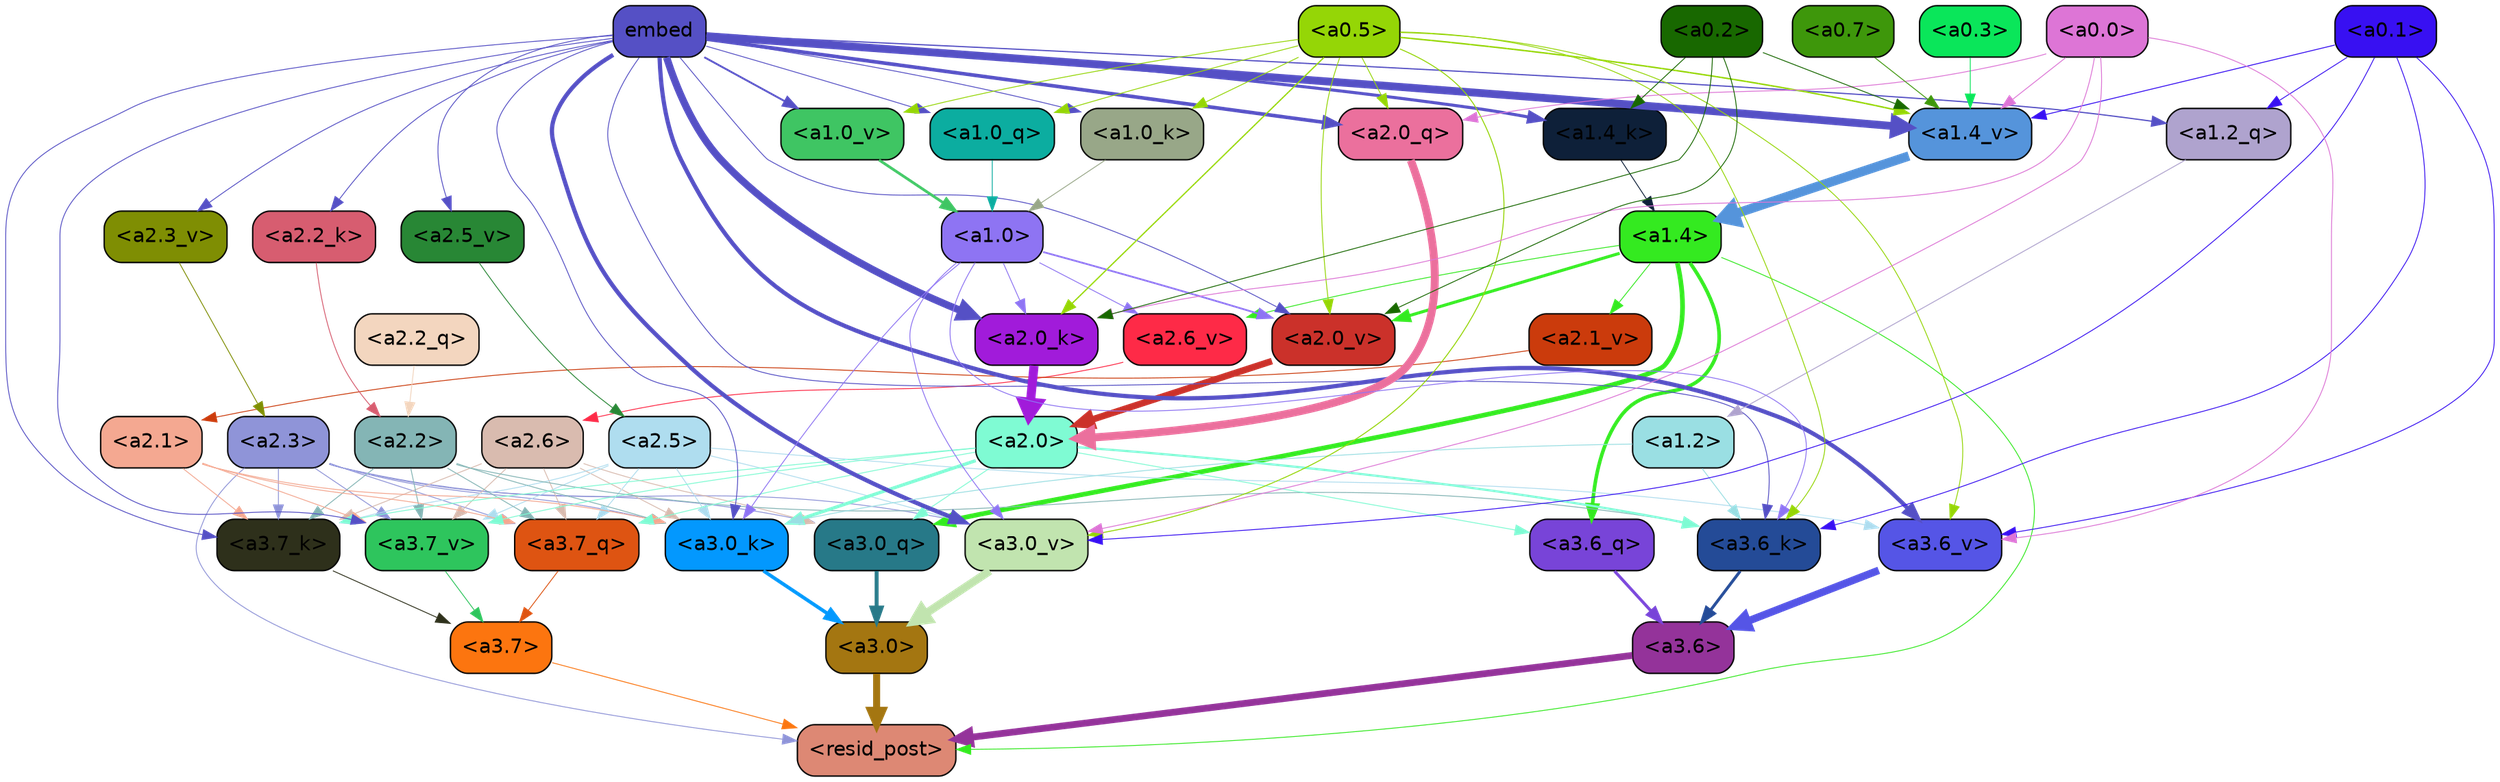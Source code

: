 strict digraph "" {
	graph [bgcolor=transparent,
		layout=dot,
		overlap=false,
		splines=true
	];
	"<a3.7>"	[color=black,
		fillcolor="#fc750f",
		fontname=Helvetica,
		shape=box,
		style="filled, rounded"];
	"<resid_post>"	[color=black,
		fillcolor="#dd8874",
		fontname=Helvetica,
		shape=box,
		style="filled, rounded"];
	"<a3.7>" -> "<resid_post>"	[color="#fc750f",
		penwidth=0.6];
	"<a3.6>"	[color=black,
		fillcolor="#94339a",
		fontname=Helvetica,
		shape=box,
		style="filled, rounded"];
	"<a3.6>" -> "<resid_post>"	[color="#94339a",
		penwidth=4.753257989883423];
	"<a3.0>"	[color=black,
		fillcolor="#a47611",
		fontname=Helvetica,
		shape=box,
		style="filled, rounded"];
	"<a3.0>" -> "<resid_post>"	[color="#a47611",
		penwidth=4.90053927898407];
	"<a2.3>"	[color=black,
		fillcolor="#8f94d8",
		fontname=Helvetica,
		shape=box,
		style="filled, rounded"];
	"<a2.3>" -> "<resid_post>"	[color="#8f94d8",
		penwidth=0.6];
	"<a3.7_q>"	[color=black,
		fillcolor="#de5412",
		fontname=Helvetica,
		shape=box,
		style="filled, rounded"];
	"<a2.3>" -> "<a3.7_q>"	[color="#8f94d8",
		penwidth=0.6];
	"<a3.0_q>"	[color=black,
		fillcolor="#277988",
		fontname=Helvetica,
		shape=box,
		style="filled, rounded"];
	"<a2.3>" -> "<a3.0_q>"	[color="#8f94d8",
		penwidth=0.6];
	"<a3.7_k>"	[color=black,
		fillcolor="#2e301b",
		fontname=Helvetica,
		shape=box,
		style="filled, rounded"];
	"<a2.3>" -> "<a3.7_k>"	[color="#8f94d8",
		penwidth=0.6];
	"<a3.0_k>"	[color=black,
		fillcolor="#0398fe",
		fontname=Helvetica,
		shape=box,
		style="filled, rounded"];
	"<a2.3>" -> "<a3.0_k>"	[color="#8f94d8",
		penwidth=0.6];
	"<a3.7_v>"	[color=black,
		fillcolor="#2ec55d",
		fontname=Helvetica,
		shape=box,
		style="filled, rounded"];
	"<a2.3>" -> "<a3.7_v>"	[color="#8f94d8",
		penwidth=0.6];
	"<a3.0_v>"	[color=black,
		fillcolor="#c1e4af",
		fontname=Helvetica,
		shape=box,
		style="filled, rounded"];
	"<a2.3>" -> "<a3.0_v>"	[color="#8f94d8",
		penwidth=0.6];
	"<a1.4>"	[color=black,
		fillcolor="#34ea20",
		fontname=Helvetica,
		shape=box,
		style="filled, rounded"];
	"<a1.4>" -> "<resid_post>"	[color="#34ea20",
		penwidth=0.6];
	"<a3.6_q>"	[color=black,
		fillcolor="#7844d8",
		fontname=Helvetica,
		shape=box,
		style="filled, rounded"];
	"<a1.4>" -> "<a3.6_q>"	[color="#34ea20",
		penwidth=2.5149343013763428];
	"<a1.4>" -> "<a3.0_q>"	[color="#34ea20",
		penwidth=3.2760138511657715];
	"<a2.6_v>"	[color=black,
		fillcolor="#fe2a47",
		fontname=Helvetica,
		shape=box,
		style="filled, rounded"];
	"<a1.4>" -> "<a2.6_v>"	[color="#34ea20",
		penwidth=0.6];
	"<a2.1_v>"	[color=black,
		fillcolor="#cb3b0c",
		fontname=Helvetica,
		shape=box,
		style="filled, rounded"];
	"<a1.4>" -> "<a2.1_v>"	[color="#34ea20",
		penwidth=0.6];
	"<a2.0_v>"	[color=black,
		fillcolor="#cb312a",
		fontname=Helvetica,
		shape=box,
		style="filled, rounded"];
	"<a1.4>" -> "<a2.0_v>"	[color="#34ea20",
		penwidth=2.0870713144540787];
	"<a3.7_q>" -> "<a3.7>"	[color="#de5412",
		penwidth=0.6];
	"<a3.6_q>" -> "<a3.6>"	[color="#7844d8",
		penwidth=2.091020345687866];
	"<a3.0_q>" -> "<a3.0>"	[color="#277988",
		penwidth=2.7421876192092896];
	"<a3.7_k>" -> "<a3.7>"	[color="#2e301b",
		penwidth=0.6];
	"<a3.6_k>"	[color=black,
		fillcolor="#244b97",
		fontname=Helvetica,
		shape=box,
		style="filled, rounded"];
	"<a3.6_k>" -> "<a3.6>"	[color="#244b97",
		penwidth=2.048597991466522];
	"<a3.0_k>" -> "<a3.0>"	[color="#0398fe",
		penwidth=2.476402521133423];
	"<a3.7_v>" -> "<a3.7>"	[color="#2ec55d",
		penwidth=0.6];
	"<a3.6_v>"	[color=black,
		fillcolor="#5555e6",
		fontname=Helvetica,
		shape=box,
		style="filled, rounded"];
	"<a3.6_v>" -> "<a3.6>"	[color="#5555e6",
		penwidth=5.2550448179244995];
	"<a3.0_v>" -> "<a3.0>"	[color="#c1e4af",
		penwidth=5.652270674705505];
	"<a2.6>"	[color=black,
		fillcolor="#d9bbaf",
		fontname=Helvetica,
		shape=box,
		style="filled, rounded"];
	"<a2.6>" -> "<a3.7_q>"	[color="#d9bbaf",
		penwidth=0.6];
	"<a2.6>" -> "<a3.0_q>"	[color="#d9bbaf",
		penwidth=0.6];
	"<a2.6>" -> "<a3.7_k>"	[color="#d9bbaf",
		penwidth=0.6];
	"<a2.6>" -> "<a3.0_k>"	[color="#d9bbaf",
		penwidth=0.6];
	"<a2.6>" -> "<a3.7_v>"	[color="#d9bbaf",
		penwidth=0.6];
	"<a2.5>"	[color=black,
		fillcolor="#afddef",
		fontname=Helvetica,
		shape=box,
		style="filled, rounded"];
	"<a2.5>" -> "<a3.7_q>"	[color="#afddef",
		penwidth=0.6];
	"<a2.5>" -> "<a3.7_k>"	[color="#afddef",
		penwidth=0.6];
	"<a2.5>" -> "<a3.0_k>"	[color="#afddef",
		penwidth=0.6];
	"<a2.5>" -> "<a3.7_v>"	[color="#afddef",
		penwidth=0.6];
	"<a2.5>" -> "<a3.6_v>"	[color="#afddef",
		penwidth=0.6];
	"<a2.5>" -> "<a3.0_v>"	[color="#afddef",
		penwidth=0.6];
	"<a2.2>"	[color=black,
		fillcolor="#84b5b5",
		fontname=Helvetica,
		shape=box,
		style="filled, rounded"];
	"<a2.2>" -> "<a3.7_q>"	[color="#84b5b5",
		penwidth=0.6];
	"<a2.2>" -> "<a3.7_k>"	[color="#84b5b5",
		penwidth=0.6];
	"<a2.2>" -> "<a3.6_k>"	[color="#84b5b5",
		penwidth=0.6];
	"<a2.2>" -> "<a3.0_k>"	[color="#84b5b5",
		penwidth=0.6];
	"<a2.2>" -> "<a3.7_v>"	[color="#84b5b5",
		penwidth=0.6];
	"<a2.1>"	[color=black,
		fillcolor="#f4a891",
		fontname=Helvetica,
		shape=box,
		style="filled, rounded"];
	"<a2.1>" -> "<a3.7_q>"	[color="#f4a891",
		penwidth=0.6];
	"<a2.1>" -> "<a3.7_k>"	[color="#f4a891",
		penwidth=0.6];
	"<a2.1>" -> "<a3.0_k>"	[color="#f4a891",
		penwidth=0.6];
	"<a2.1>" -> "<a3.7_v>"	[color="#f4a891",
		penwidth=0.6];
	"<a2.0>"	[color=black,
		fillcolor="#7ffbd3",
		fontname=Helvetica,
		shape=box,
		style="filled, rounded"];
	"<a2.0>" -> "<a3.7_q>"	[color="#7ffbd3",
		penwidth=0.6];
	"<a2.0>" -> "<a3.6_q>"	[color="#7ffbd3",
		penwidth=0.6];
	"<a2.0>" -> "<a3.0_q>"	[color="#7ffbd3",
		penwidth=0.6];
	"<a2.0>" -> "<a3.7_k>"	[color="#7ffbd3",
		penwidth=0.6];
	"<a2.0>" -> "<a3.6_k>"	[color="#7ffbd3",
		penwidth=1.5290023684501648];
	"<a2.0>" -> "<a3.0_k>"	[color="#7ffbd3",
		penwidth=2.2635570764541626];
	"<a2.0>" -> "<a3.7_v>"	[color="#7ffbd3",
		penwidth=0.6];
	embed	[color=black,
		fillcolor="#5550c5",
		fontname=Helvetica,
		shape=box,
		style="filled, rounded"];
	embed -> "<a3.7_k>"	[color="#5550c5",
		penwidth=0.6];
	embed -> "<a3.6_k>"	[color="#5550c5",
		penwidth=0.6];
	embed -> "<a3.0_k>"	[color="#5550c5",
		penwidth=0.6];
	embed -> "<a3.7_v>"	[color="#5550c5",
		penwidth=0.6];
	embed -> "<a3.6_v>"	[color="#5550c5",
		penwidth=2.9556376338005066];
	embed -> "<a3.0_v>"	[color="#5550c5",
		penwidth=2.972973108291626];
	"<a2.0_q>"	[color=black,
		fillcolor="#eb709d",
		fontname=Helvetica,
		shape=box,
		style="filled, rounded"];
	embed -> "<a2.0_q>"	[color="#5550c5",
		penwidth=2.522909115999937];
	"<a2.2_k>"	[color=black,
		fillcolor="#d75d70",
		fontname=Helvetica,
		shape=box,
		style="filled, rounded"];
	embed -> "<a2.2_k>"	[color="#5550c5",
		penwidth=0.6];
	"<a2.0_k>"	[color=black,
		fillcolor="#a11bda",
		fontname=Helvetica,
		shape=box,
		style="filled, rounded"];
	embed -> "<a2.0_k>"	[color="#5550c5",
		penwidth=5.094568967819214];
	"<a2.5_v>"	[color=black,
		fillcolor="#288735",
		fontname=Helvetica,
		shape=box,
		style="filled, rounded"];
	embed -> "<a2.5_v>"	[color="#5550c5",
		penwidth=0.6];
	"<a2.3_v>"	[color=black,
		fillcolor="#7f8e03",
		fontname=Helvetica,
		shape=box,
		style="filled, rounded"];
	embed -> "<a2.3_v>"	[color="#5550c5",
		penwidth=0.6];
	embed -> "<a2.0_v>"	[color="#5550c5",
		penwidth=0.6];
	"<a1.2_q>"	[color=black,
		fillcolor="#afa3ce",
		fontname=Helvetica,
		shape=box,
		style="filled, rounded"];
	embed -> "<a1.2_q>"	[color="#5550c5",
		penwidth=0.8520002365112305];
	"<a1.0_q>"	[color=black,
		fillcolor="#0cada0",
		fontname=Helvetica,
		shape=box,
		style="filled, rounded"];
	embed -> "<a1.0_q>"	[color="#5550c5",
		penwidth=0.6];
	"<a1.4_k>"	[color=black,
		fillcolor="#0e2039",
		fontname=Helvetica,
		shape=box,
		style="filled, rounded"];
	embed -> "<a1.4_k>"	[color="#5550c5",
		penwidth=2.115079402923584];
	"<a1.0_k>"	[color=black,
		fillcolor="#98a788",
		fontname=Helvetica,
		shape=box,
		style="filled, rounded"];
	embed -> "<a1.0_k>"	[color="#5550c5",
		penwidth=0.6];
	"<a1.4_v>"	[color=black,
		fillcolor="#5594db",
		fontname=Helvetica,
		shape=box,
		style="filled, rounded"];
	embed -> "<a1.4_v>"	[color="#5550c5",
		penwidth=5.504090070724487];
	"<a1.0_v>"	[color=black,
		fillcolor="#3fc563",
		fontname=Helvetica,
		shape=box,
		style="filled, rounded"];
	embed -> "<a1.0_v>"	[color="#5550c5",
		penwidth=1.2935692071914673];
	"<a1.2>"	[color=black,
		fillcolor="#9adfe3",
		fontname=Helvetica,
		shape=box,
		style="filled, rounded"];
	"<a1.2>" -> "<a3.6_k>"	[color="#9adfe3",
		penwidth=0.6];
	"<a1.2>" -> "<a3.0_k>"	[color="#9adfe3",
		penwidth=0.6];
	"<a1.0>"	[color=black,
		fillcolor="#8e74f3",
		fontname=Helvetica,
		shape=box,
		style="filled, rounded"];
	"<a1.0>" -> "<a3.6_k>"	[color="#8e74f3",
		penwidth=0.6];
	"<a1.0>" -> "<a3.0_k>"	[color="#8e74f3",
		penwidth=0.6];
	"<a1.0>" -> "<a3.0_v>"	[color="#8e74f3",
		penwidth=0.6];
	"<a1.0>" -> "<a2.0_k>"	[color="#8e74f3",
		penwidth=0.6];
	"<a1.0>" -> "<a2.6_v>"	[color="#8e74f3",
		penwidth=0.6];
	"<a1.0>" -> "<a2.0_v>"	[color="#8e74f3",
		penwidth=1.2152502536773682];
	"<a0.5>"	[color=black,
		fillcolor="#95d606",
		fontname=Helvetica,
		shape=box,
		style="filled, rounded"];
	"<a0.5>" -> "<a3.6_k>"	[color="#95d606",
		penwidth=0.6];
	"<a0.5>" -> "<a3.6_v>"	[color="#95d606",
		penwidth=0.6];
	"<a0.5>" -> "<a3.0_v>"	[color="#95d606",
		penwidth=0.6790935099124908];
	"<a0.5>" -> "<a2.0_q>"	[color="#95d606",
		penwidth=0.6];
	"<a0.5>" -> "<a2.0_k>"	[color="#95d606",
		penwidth=0.8835153579711914];
	"<a0.5>" -> "<a2.0_v>"	[color="#95d606",
		penwidth=0.6];
	"<a0.5>" -> "<a1.0_q>"	[color="#95d606",
		penwidth=0.6];
	"<a0.5>" -> "<a1.0_k>"	[color="#95d606",
		penwidth=0.6];
	"<a0.5>" -> "<a1.4_v>"	[color="#95d606",
		penwidth=1.022335171699524];
	"<a0.5>" -> "<a1.0_v>"	[color="#95d606",
		penwidth=0.6];
	"<a0.1>"	[color=black,
		fillcolor="#3810f2",
		fontname=Helvetica,
		shape=box,
		style="filled, rounded"];
	"<a0.1>" -> "<a3.6_k>"	[color="#3810f2",
		penwidth=0.6];
	"<a0.1>" -> "<a3.6_v>"	[color="#3810f2",
		penwidth=0.6];
	"<a0.1>" -> "<a3.0_v>"	[color="#3810f2",
		penwidth=0.6];
	"<a0.1>" -> "<a1.2_q>"	[color="#3810f2",
		penwidth=0.6];
	"<a0.1>" -> "<a1.4_v>"	[color="#3810f2",
		penwidth=0.6438122987747192];
	"<a0.0>"	[color=black,
		fillcolor="#dd75d6",
		fontname=Helvetica,
		shape=box,
		style="filled, rounded"];
	"<a0.0>" -> "<a3.6_v>"	[color="#dd75d6",
		penwidth=0.6];
	"<a0.0>" -> "<a3.0_v>"	[color="#dd75d6",
		penwidth=0.6];
	"<a0.0>" -> "<a2.0_q>"	[color="#dd75d6",
		penwidth=0.6];
	"<a0.0>" -> "<a2.0_k>"	[color="#dd75d6",
		penwidth=0.6];
	"<a0.0>" -> "<a1.4_v>"	[color="#dd75d6",
		penwidth=0.6];
	"<a2.2_q>"	[color=black,
		fillcolor="#f3d6bf",
		fontname=Helvetica,
		shape=box,
		style="filled, rounded"];
	"<a2.2_q>" -> "<a2.2>"	[color="#f3d6bf",
		penwidth=0.6];
	"<a2.0_q>" -> "<a2.0>"	[color="#eb709d",
		penwidth=5.557696580886841];
	"<a2.2_k>" -> "<a2.2>"	[color="#d75d70",
		penwidth=0.6];
	"<a2.0_k>" -> "<a2.0>"	[color="#a11bda",
		penwidth=6.320472955703735];
	"<a2.6_v>" -> "<a2.6>"	[color="#fe2a47",
		penwidth=0.6];
	"<a2.5_v>" -> "<a2.5>"	[color="#288735",
		penwidth=0.6];
	"<a2.3_v>" -> "<a2.3>"	[color="#7f8e03",
		penwidth=0.6];
	"<a2.1_v>" -> "<a2.1>"	[color="#cb3b0c",
		penwidth=0.6];
	"<a2.0_v>" -> "<a2.0>"	[color="#cb312a",
		penwidth=4.611755967140198];
	"<a0.2>"	[color=black,
		fillcolor="#186800",
		fontname=Helvetica,
		shape=box,
		style="filled, rounded"];
	"<a0.2>" -> "<a2.0_k>"	[color="#186800",
		penwidth=0.6];
	"<a0.2>" -> "<a2.0_v>"	[color="#186800",
		penwidth=0.6];
	"<a0.2>" -> "<a1.4_k>"	[color="#186800",
		penwidth=0.6];
	"<a0.2>" -> "<a1.4_v>"	[color="#186800",
		penwidth=0.6];
	"<a1.2_q>" -> "<a1.2>"	[color="#afa3ce",
		penwidth=0.6145738363265991];
	"<a1.0_q>" -> "<a1.0>"	[color="#0cada0",
		penwidth=0.6];
	"<a1.4_k>" -> "<a1.4>"	[color="#0e2039",
		penwidth=0.6];
	"<a1.0_k>" -> "<a1.0>"	[color="#98a788",
		penwidth=0.6];
	"<a1.4_v>" -> "<a1.4>"	[color="#5594db",
		penwidth=6.5241758823394775];
	"<a1.0_v>" -> "<a1.0>"	[color="#3fc563",
		penwidth=1.8809151649475098];
	"<a0.7>"	[color=black,
		fillcolor="#3e970b",
		fontname=Helvetica,
		shape=box,
		style="filled, rounded"];
	"<a0.7>" -> "<a1.4_v>"	[color="#3e970b",
		penwidth=0.6];
	"<a0.3>"	[color=black,
		fillcolor="#0ae65a",
		fontname=Helvetica,
		shape=box,
		style="filled, rounded"];
	"<a0.3>" -> "<a1.4_v>"	[color="#0ae65a",
		penwidth=0.6];
}
